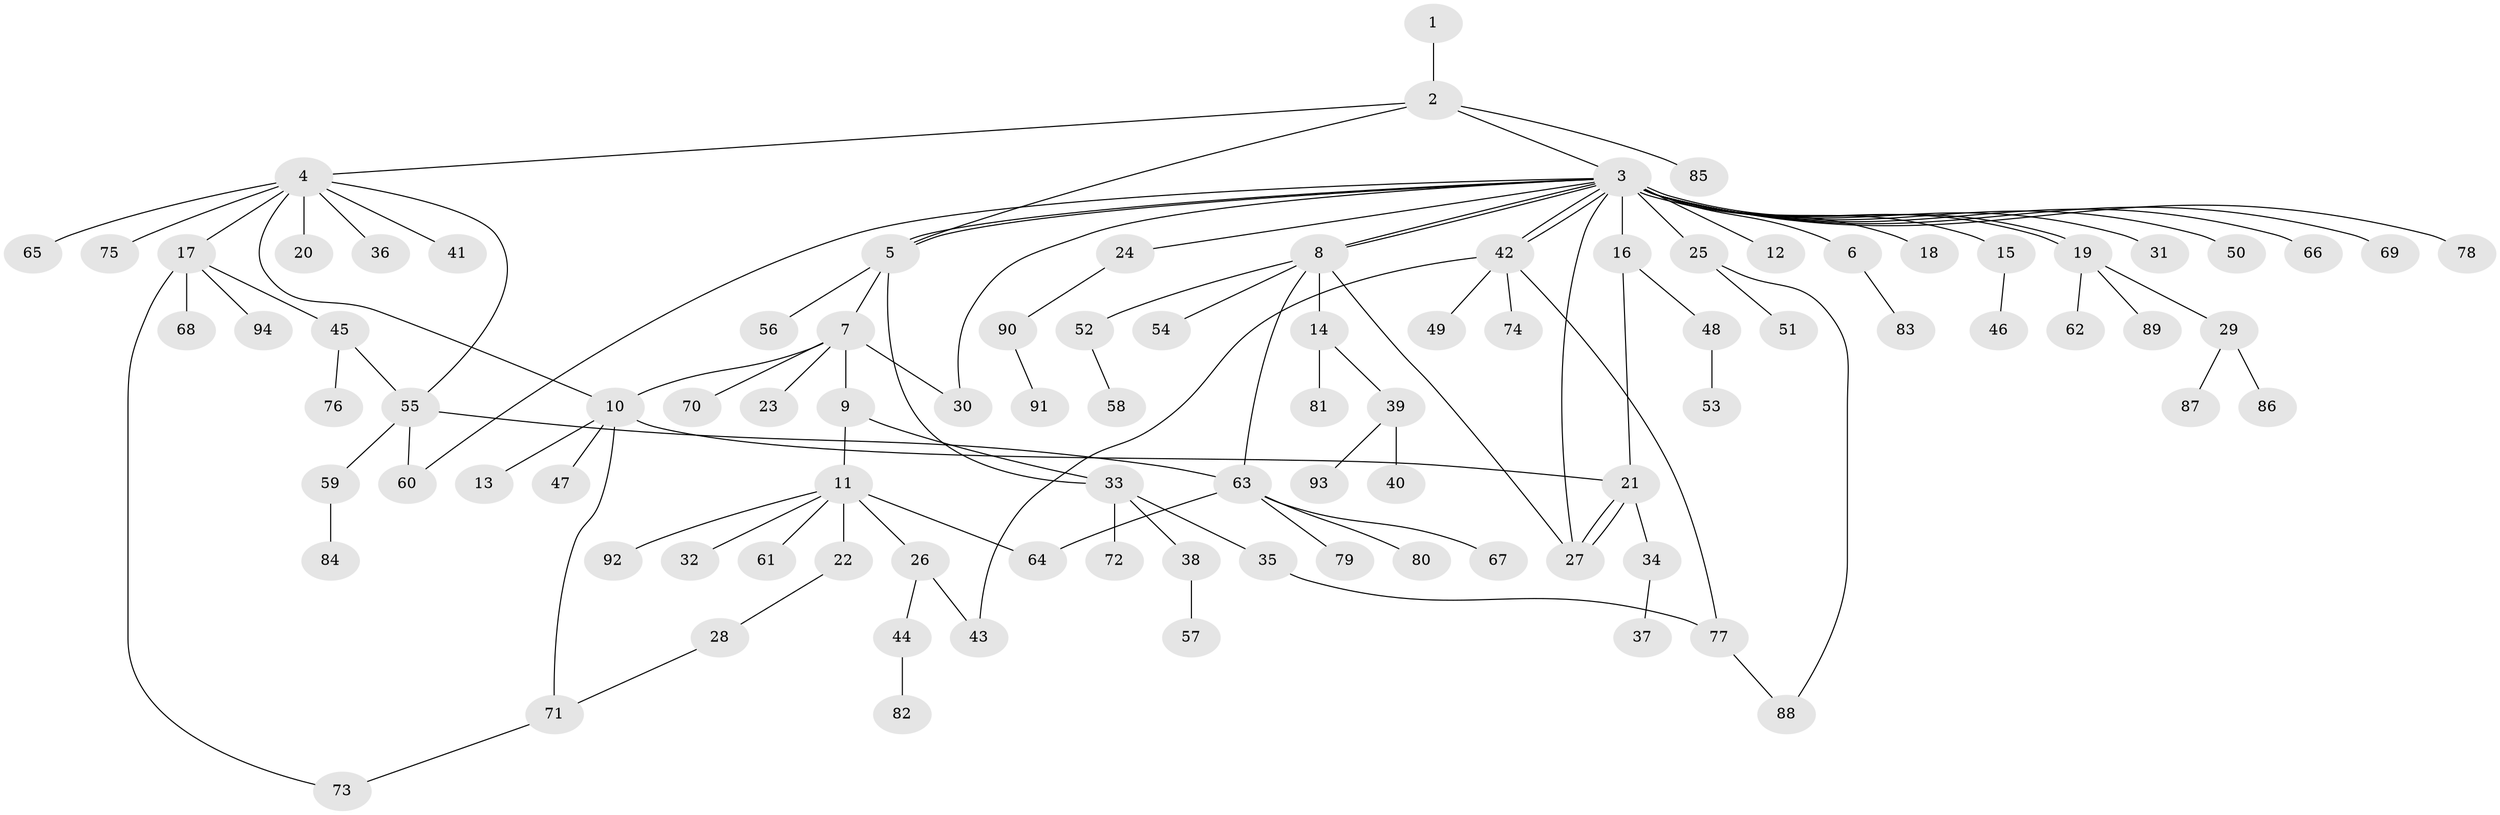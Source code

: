// coarse degree distribution, {1: 0.5588235294117647, 4: 0.058823529411764705, 26: 0.014705882352941176, 8: 0.029411764705882353, 5: 0.04411764705882353, 6: 0.014705882352941176, 7: 0.029411764705882353, 3: 0.10294117647058823, 2: 0.14705882352941177}
// Generated by graph-tools (version 1.1) at 2025/23/03/03/25 07:23:50]
// undirected, 94 vertices, 114 edges
graph export_dot {
graph [start="1"]
  node [color=gray90,style=filled];
  1;
  2;
  3;
  4;
  5;
  6;
  7;
  8;
  9;
  10;
  11;
  12;
  13;
  14;
  15;
  16;
  17;
  18;
  19;
  20;
  21;
  22;
  23;
  24;
  25;
  26;
  27;
  28;
  29;
  30;
  31;
  32;
  33;
  34;
  35;
  36;
  37;
  38;
  39;
  40;
  41;
  42;
  43;
  44;
  45;
  46;
  47;
  48;
  49;
  50;
  51;
  52;
  53;
  54;
  55;
  56;
  57;
  58;
  59;
  60;
  61;
  62;
  63;
  64;
  65;
  66;
  67;
  68;
  69;
  70;
  71;
  72;
  73;
  74;
  75;
  76;
  77;
  78;
  79;
  80;
  81;
  82;
  83;
  84;
  85;
  86;
  87;
  88;
  89;
  90;
  91;
  92;
  93;
  94;
  1 -- 2;
  2 -- 3;
  2 -- 4;
  2 -- 5;
  2 -- 85;
  3 -- 5;
  3 -- 5;
  3 -- 6;
  3 -- 8;
  3 -- 8;
  3 -- 12;
  3 -- 15;
  3 -- 16;
  3 -- 18;
  3 -- 19;
  3 -- 19;
  3 -- 24;
  3 -- 25;
  3 -- 27;
  3 -- 30;
  3 -- 31;
  3 -- 42;
  3 -- 42;
  3 -- 50;
  3 -- 60;
  3 -- 66;
  3 -- 69;
  3 -- 78;
  4 -- 10;
  4 -- 17;
  4 -- 20;
  4 -- 36;
  4 -- 41;
  4 -- 55;
  4 -- 65;
  4 -- 75;
  5 -- 7;
  5 -- 33;
  5 -- 56;
  6 -- 83;
  7 -- 9;
  7 -- 10;
  7 -- 23;
  7 -- 30;
  7 -- 70;
  8 -- 14;
  8 -- 27;
  8 -- 52;
  8 -- 54;
  8 -- 63;
  9 -- 11;
  9 -- 33;
  10 -- 13;
  10 -- 21;
  10 -- 47;
  10 -- 71;
  11 -- 22;
  11 -- 26;
  11 -- 32;
  11 -- 61;
  11 -- 64;
  11 -- 92;
  14 -- 39;
  14 -- 81;
  15 -- 46;
  16 -- 21;
  16 -- 48;
  17 -- 45;
  17 -- 68;
  17 -- 73;
  17 -- 94;
  19 -- 29;
  19 -- 62;
  19 -- 89;
  21 -- 27;
  21 -- 27;
  21 -- 34;
  22 -- 28;
  24 -- 90;
  25 -- 51;
  25 -- 88;
  26 -- 43;
  26 -- 44;
  28 -- 71;
  29 -- 86;
  29 -- 87;
  33 -- 35;
  33 -- 38;
  33 -- 72;
  34 -- 37;
  35 -- 77;
  38 -- 57;
  39 -- 40;
  39 -- 93;
  42 -- 43;
  42 -- 49;
  42 -- 74;
  42 -- 77;
  44 -- 82;
  45 -- 55;
  45 -- 76;
  48 -- 53;
  52 -- 58;
  55 -- 59;
  55 -- 60;
  55 -- 63;
  59 -- 84;
  63 -- 64;
  63 -- 67;
  63 -- 79;
  63 -- 80;
  71 -- 73;
  77 -- 88;
  90 -- 91;
}
